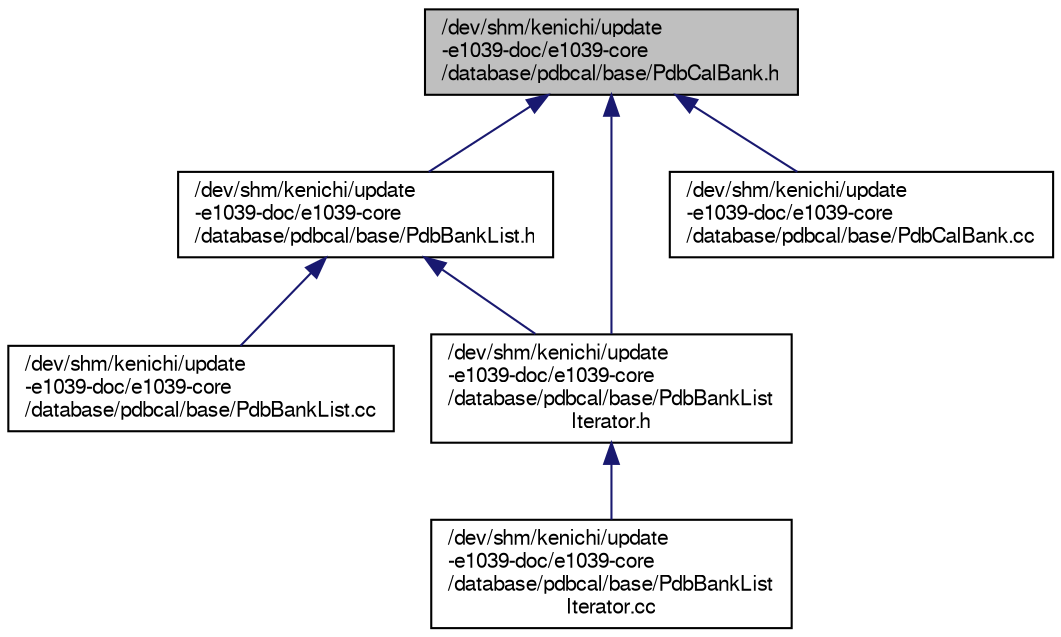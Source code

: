 digraph "/dev/shm/kenichi/update-e1039-doc/e1039-core/database/pdbcal/base/PdbCalBank.h"
{
  bgcolor="transparent";
  edge [fontname="FreeSans",fontsize="10",labelfontname="FreeSans",labelfontsize="10"];
  node [fontname="FreeSans",fontsize="10",shape=record];
  Node1 [label="/dev/shm/kenichi/update\l-e1039-doc/e1039-core\l/database/pdbcal/base/PdbCalBank.h",height=0.2,width=0.4,color="black", fillcolor="grey75", style="filled" fontcolor="black"];
  Node1 -> Node2 [dir="back",color="midnightblue",fontsize="10",style="solid",fontname="FreeSans"];
  Node2 [label="/dev/shm/kenichi/update\l-e1039-doc/e1039-core\l/database/pdbcal/base/PdbBankList.h",height=0.2,width=0.4,color="black",URL="$df/d1d/PdbBankList_8h.html"];
  Node2 -> Node3 [dir="back",color="midnightblue",fontsize="10",style="solid",fontname="FreeSans"];
  Node3 [label="/dev/shm/kenichi/update\l-e1039-doc/e1039-core\l/database/pdbcal/base/PdbBankList.cc",height=0.2,width=0.4,color="black",URL="$d6/d79/PdbBankList_8cc.html"];
  Node2 -> Node4 [dir="back",color="midnightblue",fontsize="10",style="solid",fontname="FreeSans"];
  Node4 [label="/dev/shm/kenichi/update\l-e1039-doc/e1039-core\l/database/pdbcal/base/PdbBankList\lIterator.h",height=0.2,width=0.4,color="black",URL="$df/dd7/PdbBankListIterator_8h.html"];
  Node4 -> Node5 [dir="back",color="midnightblue",fontsize="10",style="solid",fontname="FreeSans"];
  Node5 [label="/dev/shm/kenichi/update\l-e1039-doc/e1039-core\l/database/pdbcal/base/PdbBankList\lIterator.cc",height=0.2,width=0.4,color="black",URL="$d6/d54/PdbBankListIterator_8cc.html"];
  Node1 -> Node4 [dir="back",color="midnightblue",fontsize="10",style="solid",fontname="FreeSans"];
  Node1 -> Node6 [dir="back",color="midnightblue",fontsize="10",style="solid",fontname="FreeSans"];
  Node6 [label="/dev/shm/kenichi/update\l-e1039-doc/e1039-core\l/database/pdbcal/base/PdbCalBank.cc",height=0.2,width=0.4,color="black",URL="$d4/d27/PdbCalBank_8cc.html"];
}
